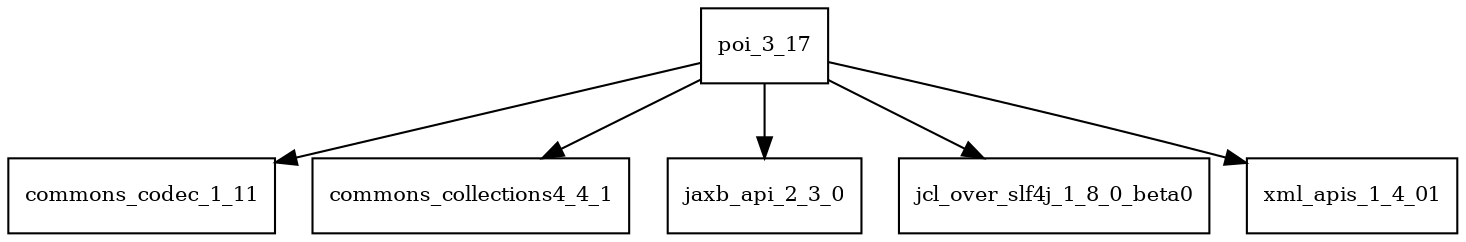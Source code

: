 digraph poi_3_17_dependencies {
  node [shape = box, fontsize=10.0];
  poi_3_17 -> commons_codec_1_11;
  poi_3_17 -> commons_collections4_4_1;
  poi_3_17 -> jaxb_api_2_3_0;
  poi_3_17 -> jcl_over_slf4j_1_8_0_beta0;
  poi_3_17 -> xml_apis_1_4_01;
}
